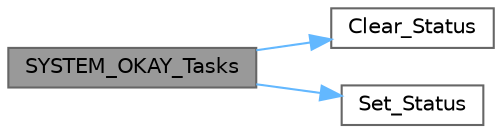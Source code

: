 digraph "SYSTEM_OKAY_Tasks"
{
 // LATEX_PDF_SIZE
  bgcolor="transparent";
  edge [fontname=Helvetica,fontsize=10,labelfontname=Helvetica,labelfontsize=10];
  node [fontname=Helvetica,fontsize=10,shape=box,height=0.2,width=0.4];
  rankdir="LR";
  Node1 [id="Node000001",label="SYSTEM_OKAY_Tasks",height=0.2,width=0.4,color="gray40", fillcolor="grey60", style="filled", fontcolor="black",tooltip=" "];
  Node1 -> Node2 [id="edge1_Node000001_Node000002",color="steelblue1",style="solid",tooltip=" "];
  Node2 [id="Node000002",label="Clear_Status",height=0.2,width=0.4,color="grey40", fillcolor="white", style="filled",URL="$statusst_8c.html#a3a9ea2a910b701830e828a9e6d53b636",tooltip=" "];
  Node1 -> Node3 [id="edge2_Node000001_Node000003",color="steelblue1",style="solid",tooltip=" "];
  Node3 [id="Node000003",label="Set_Status",height=0.2,width=0.4,color="grey40", fillcolor="white", style="filled",URL="$statusst_8c.html#a0fed74420f2d99f6d100fd94494b38f6",tooltip=" "];
}
